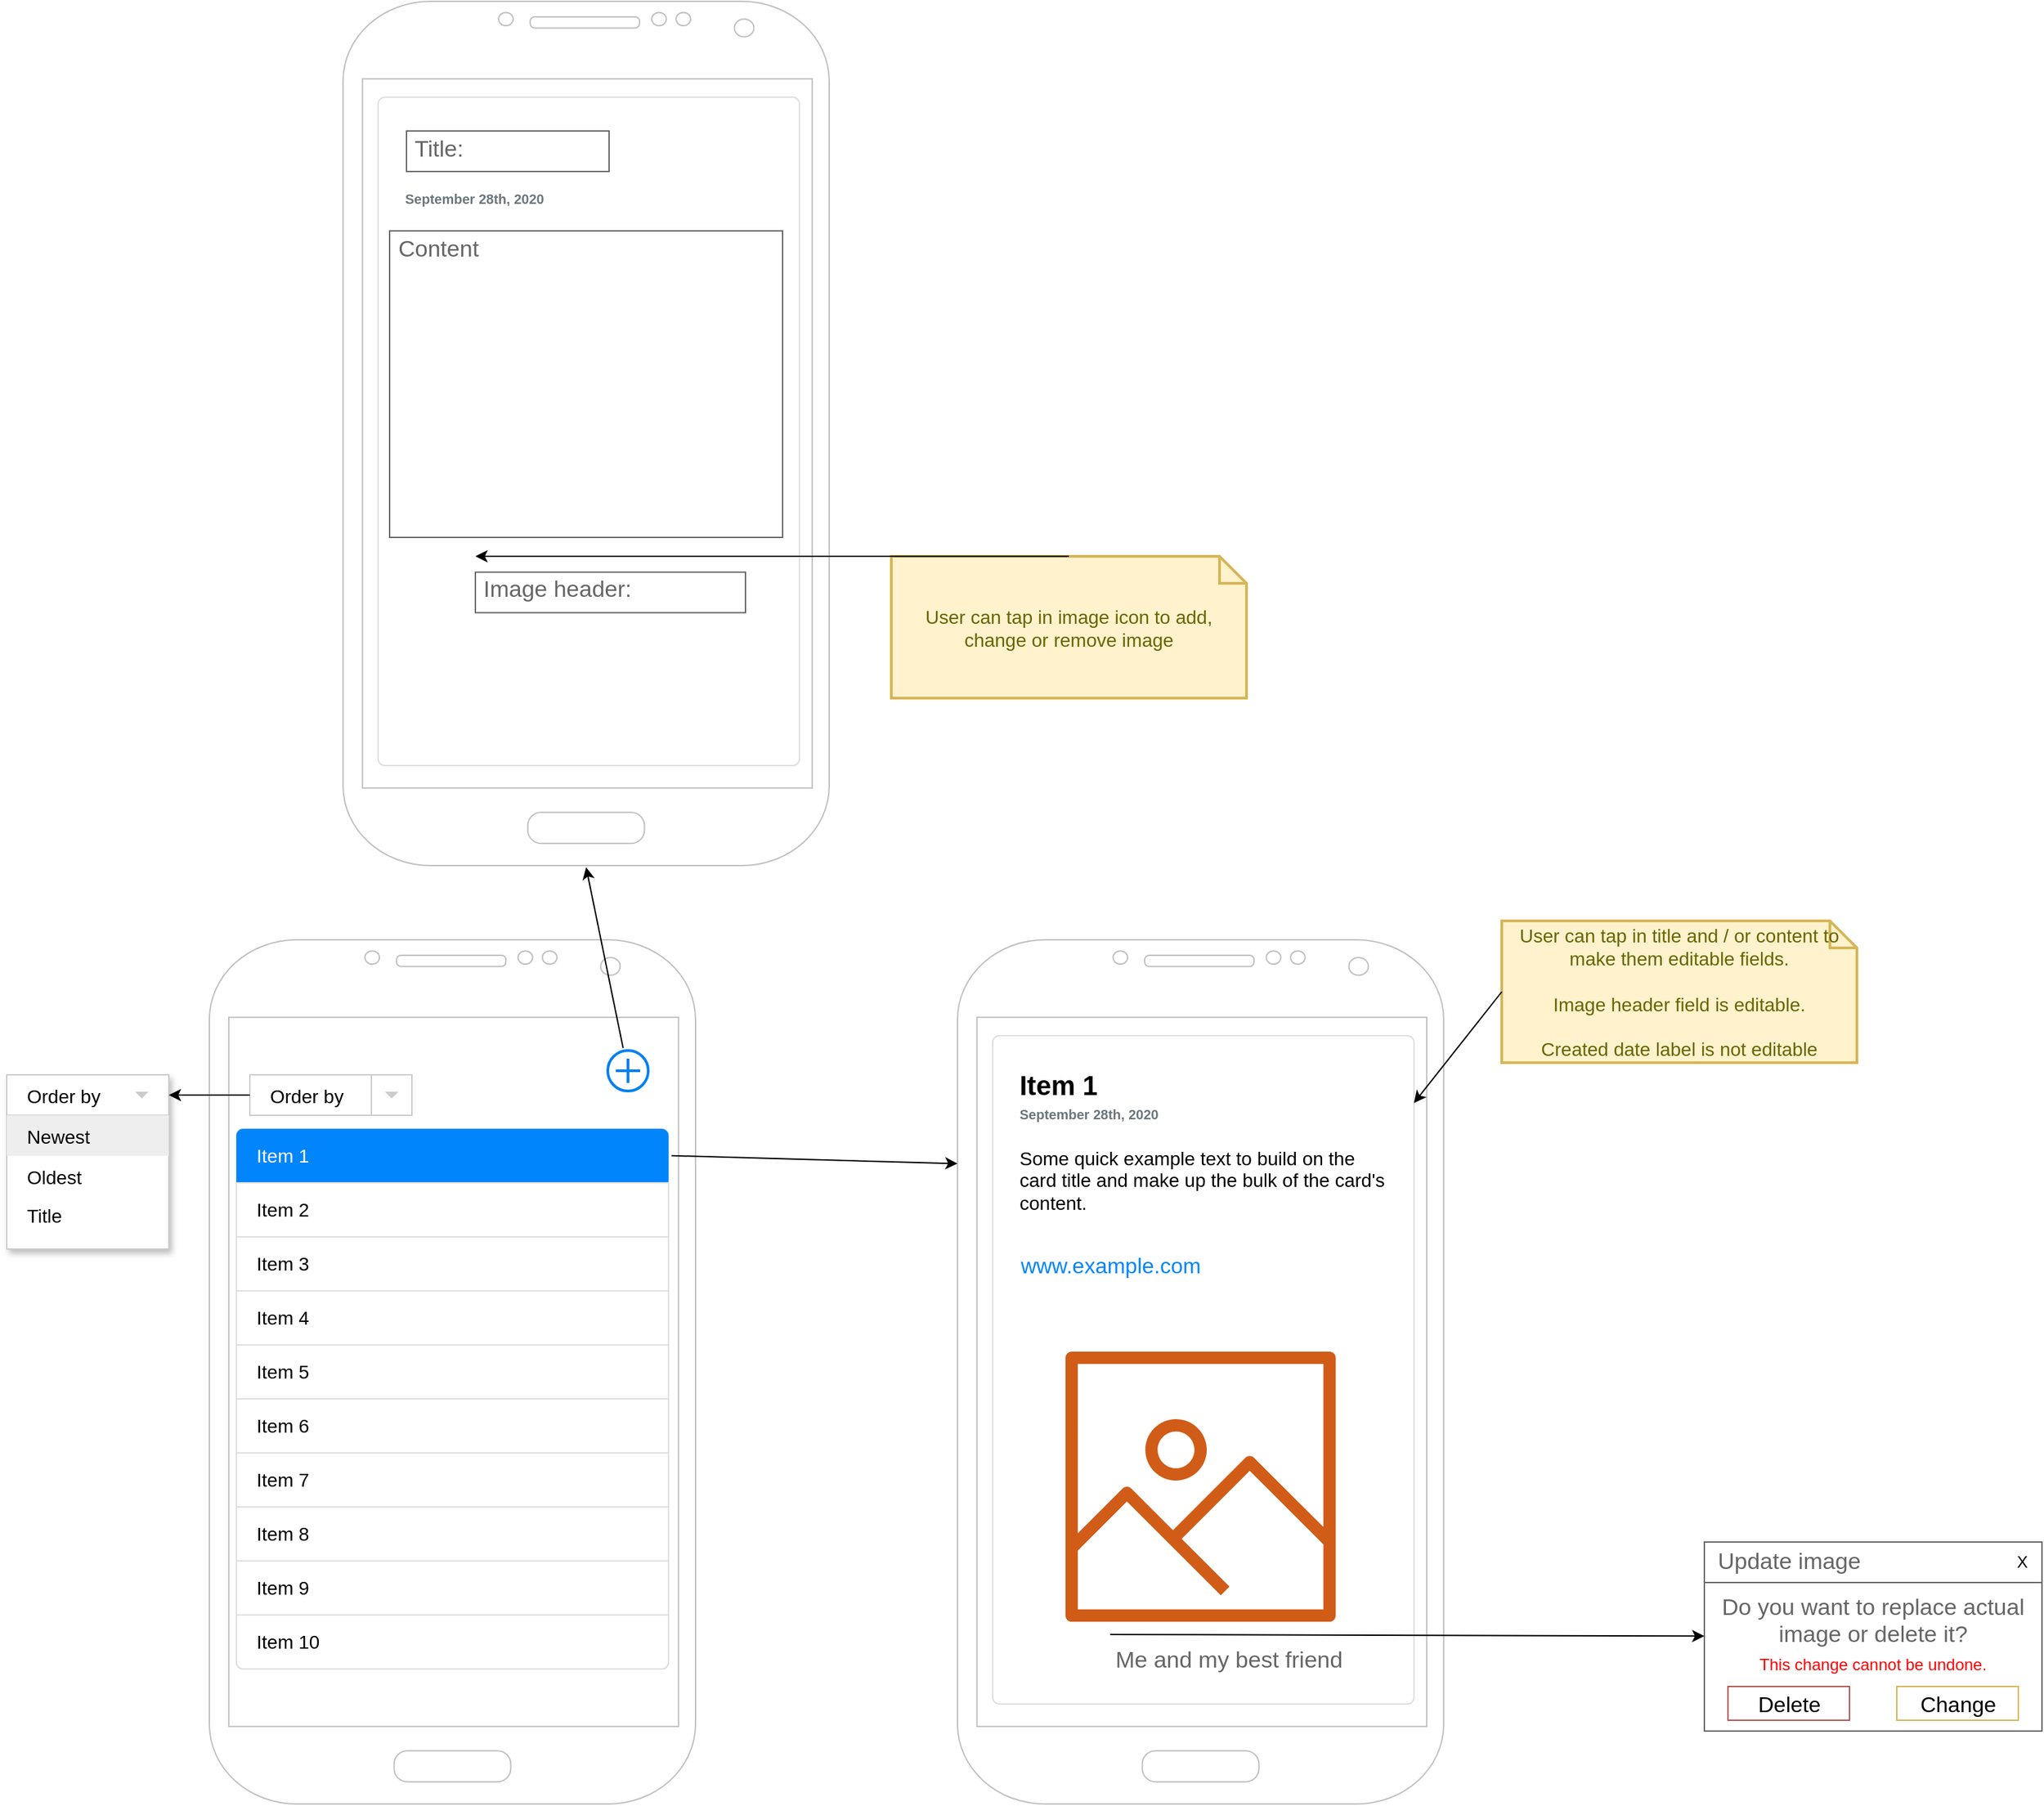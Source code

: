 <mxfile version="13.6.10" type="device"><diagram name="Page-1" id="03018318-947c-dd8e-b7a3-06fadd420f32"><mxGraphModel dx="2138" dy="1430" grid="0" gridSize="10" guides="1" tooltips="1" connect="1" arrows="1" fold="1" page="1" pageScale="1" pageWidth="1100" pageHeight="850" background="#ffffff" math="0" shadow="0"><root><mxCell id="0"/><mxCell id="1" parent="0"/><mxCell id="3rKy2OigLEBBRfB04aIU-45" value="" style="dashed=0;align=center;fontSize=12;shape=rect;fillColor=#ffffff;strokeColor=#cccccc;shadow=1;" parent="1" vertex="1"><mxGeometry x="-80" y="120" width="120" height="129" as="geometry"/></mxCell><mxCell id="3rKy2OigLEBBRfB04aIU-46" value="Order by" style="shape=rect;fontColor=#000000;verticalAlign=middle;spacingLeft=13;fontSize=14;strokeColor=#cccccc;align=left;resizeWidth=1;" parent="3rKy2OigLEBBRfB04aIU-45" vertex="1"><mxGeometry width="120" height="30" relative="1" as="geometry"/></mxCell><mxCell id="3rKy2OigLEBBRfB04aIU-47" value="" style="dashed=0;html=1;shape=mxgraph.gmdl.triangle;fillColor=#cccccc;strokeColor=none;" parent="3rKy2OigLEBBRfB04aIU-46" vertex="1"><mxGeometry x="1" y="0.5" width="10" height="5" relative="1" as="geometry"><mxPoint x="-25" y="-2.5" as="offset"/></mxGeometry></mxCell><mxCell id="3rKy2OigLEBBRfB04aIU-48" value="Newest" style="shape=rect;align=left;fontColor=#000000;verticalAlign=middle;spacingLeft=13;fontSize=14;fillColor=#eeeeee;strokeColor=none;resizeWidth=1;" parent="3rKy2OigLEBBRfB04aIU-45" vertex="1"><mxGeometry width="120" height="30" relative="1" as="geometry"><mxPoint y="30" as="offset"/></mxGeometry></mxCell><mxCell id="3rKy2OigLEBBRfB04aIU-49" value="Oldest" style="text;fontColor=#000000;verticalAlign=middle;spacingLeft=13;fontSize=14;resizeWidth=1;" parent="3rKy2OigLEBBRfB04aIU-45" vertex="1"><mxGeometry width="120" height="30" relative="1" as="geometry"><mxPoint y="60" as="offset"/></mxGeometry></mxCell><mxCell id="2vtUdTvW_eKvJ5Vi7Ns3-2" value="Title" style="text;fontColor=#000000;verticalAlign=middle;spacingLeft=13;fontSize=14;resizeWidth=1;" parent="3rKy2OigLEBBRfB04aIU-45" vertex="1"><mxGeometry y="89.997" width="120" height="26.507" as="geometry"/></mxCell><mxCell id="3rKy2OigLEBBRfB04aIU-120" value="" style="group" parent="1" vertex="1" connectable="0"><mxGeometry x="70" y="20" width="360" height="640" as="geometry"/></mxCell><mxCell id="3rKy2OigLEBBRfB04aIU-1" value="" style="verticalLabelPosition=bottom;verticalAlign=top;html=1;shadow=0;dashed=0;strokeWidth=1;shape=mxgraph.android.phone2;strokeColor=#c0c0c0;" parent="3rKy2OigLEBBRfB04aIU-120" vertex="1"><mxGeometry width="360" height="640" as="geometry"/></mxCell><mxCell id="3rKy2OigLEBBRfB04aIU-12" value="" style="html=1;shadow=0;dashed=0;shape=mxgraph.bootstrap.rrect;rSize=5;strokeColor=#DFDFDF;html=1;whiteSpace=wrap;fillColor=#FFFFFF;fontColor=#000000;" parent="3rKy2OigLEBBRfB04aIU-120" vertex="1"><mxGeometry x="20" y="140" width="320.0" height="400" as="geometry"/></mxCell><mxCell id="3rKy2OigLEBBRfB04aIU-13" value="Item 1" style="html=1;shadow=0;dashed=0;shape=mxgraph.bootstrap.topButton;rSize=5;strokeColor=none;fillColor=#0085FC;fontColor=#ffffff;perimeter=none;whiteSpace=wrap;resizeWidth=1;align=left;spacing=15;fontSize=14;flipH=0;" parent="3rKy2OigLEBBRfB04aIU-12" vertex="1"><mxGeometry width="320.0" height="40" relative="1" as="geometry"/></mxCell><mxCell id="3rKy2OigLEBBRfB04aIU-14" value="Item 2" style="strokeColor=inherit;fillColor=inherit;gradientColor=inherit;fontColor=inherit;html=1;shadow=0;dashed=0;perimeter=none;whiteSpace=wrap;resizeWidth=1;align=left;spacing=15;fontSize=14;" parent="3rKy2OigLEBBRfB04aIU-12" vertex="1"><mxGeometry width="320.0" height="40" relative="1" as="geometry"><mxPoint y="40" as="offset"/></mxGeometry></mxCell><mxCell id="3rKy2OigLEBBRfB04aIU-15" value="Item 3" style="strokeColor=inherit;fillColor=inherit;gradientColor=inherit;fontColor=inherit;html=1;shadow=0;dashed=0;perimeter=none;whiteSpace=wrap;resizeWidth=1;align=left;spacing=15;fontSize=14;" parent="3rKy2OigLEBBRfB04aIU-12" vertex="1"><mxGeometry width="320.0" height="40" relative="1" as="geometry"><mxPoint y="80" as="offset"/></mxGeometry></mxCell><mxCell id="3rKy2OigLEBBRfB04aIU-16" value="Item 10" style="strokeColor=inherit;fillColor=inherit;gradientColor=inherit;fontColor=inherit;html=1;shadow=0;dashed=0;shape=mxgraph.bootstrap.bottomButton;rSize=5;perimeter=none;whiteSpace=wrap;resizeWidth=1;resizeHeight=0;align=left;spacing=15;fontSize=14;" parent="3rKy2OigLEBBRfB04aIU-12" vertex="1"><mxGeometry y="1" width="320.0" height="40" relative="1" as="geometry"><mxPoint y="-40" as="offset"/></mxGeometry></mxCell><mxCell id="3rKy2OigLEBBRfB04aIU-32" value="Item 4" style="strokeColor=inherit;fillColor=inherit;gradientColor=inherit;fontColor=inherit;html=1;shadow=0;dashed=0;perimeter=none;whiteSpace=wrap;resizeWidth=1;align=left;spacing=15;fontSize=14;" parent="3rKy2OigLEBBRfB04aIU-12" vertex="1"><mxGeometry y="120" width="320.0" height="40" as="geometry"/></mxCell><mxCell id="3rKy2OigLEBBRfB04aIU-33" value="Item 5" style="strokeColor=inherit;fillColor=inherit;gradientColor=inherit;fontColor=inherit;html=1;shadow=0;dashed=0;perimeter=none;whiteSpace=wrap;resizeWidth=1;align=left;spacing=15;fontSize=14;" parent="3rKy2OigLEBBRfB04aIU-12" vertex="1"><mxGeometry y="160" width="320.0" height="40" as="geometry"/></mxCell><mxCell id="3rKy2OigLEBBRfB04aIU-34" value="Item 6" style="strokeColor=inherit;fillColor=inherit;gradientColor=inherit;fontColor=inherit;html=1;shadow=0;dashed=0;perimeter=none;whiteSpace=wrap;resizeWidth=1;align=left;spacing=15;fontSize=14;" parent="3rKy2OigLEBBRfB04aIU-12" vertex="1"><mxGeometry y="200" width="320.0" height="40" as="geometry"/></mxCell><mxCell id="3rKy2OigLEBBRfB04aIU-35" value="Item 7" style="strokeColor=inherit;fillColor=inherit;gradientColor=inherit;fontColor=inherit;html=1;shadow=0;dashed=0;perimeter=none;whiteSpace=wrap;resizeWidth=1;align=left;spacing=15;fontSize=14;" parent="3rKy2OigLEBBRfB04aIU-12" vertex="1"><mxGeometry y="240" width="320.0" height="40" as="geometry"/></mxCell><mxCell id="3rKy2OigLEBBRfB04aIU-36" value="Item 8" style="strokeColor=inherit;fillColor=inherit;gradientColor=inherit;fontColor=inherit;html=1;shadow=0;dashed=0;perimeter=none;whiteSpace=wrap;resizeWidth=1;align=left;spacing=15;fontSize=14;" parent="3rKy2OigLEBBRfB04aIU-12" vertex="1"><mxGeometry y="280" width="320.0" height="40" as="geometry"/></mxCell><mxCell id="3rKy2OigLEBBRfB04aIU-37" value="Item 9" style="strokeColor=inherit;fillColor=inherit;gradientColor=inherit;fontColor=inherit;html=1;shadow=0;dashed=0;perimeter=none;whiteSpace=wrap;resizeWidth=1;align=left;spacing=15;fontSize=14;" parent="3rKy2OigLEBBRfB04aIU-12" vertex="1"><mxGeometry y="320" width="320.0" height="40" as="geometry"/></mxCell><mxCell id="3rKy2OigLEBBRfB04aIU-40" value="" style="dashed=0;align=left;fontSize=12;shape=rect;fillColor=#ffffff;strokeColor=#cccccc;" parent="3rKy2OigLEBBRfB04aIU-120" vertex="1"><mxGeometry x="30" y="100" width="120" height="30" as="geometry"/></mxCell><mxCell id="3rKy2OigLEBBRfB04aIU-41" value="Order by" style="text;fontColor=#000000;verticalAlign=middle;spacingLeft=13;fontSize=14;align=left;" parent="3rKy2OigLEBBRfB04aIU-40" vertex="1"><mxGeometry width="120" height="30" as="geometry"/></mxCell><mxCell id="3rKy2OigLEBBRfB04aIU-42" value="" style="shape=rect;fillColor=none;strokeColor=#cccccc;resizeHeight=1;" parent="3rKy2OigLEBBRfB04aIU-40" vertex="1"><mxGeometry x="1" width="30" height="30" relative="1" as="geometry"><mxPoint x="-30" as="offset"/></mxGeometry></mxCell><mxCell id="3rKy2OigLEBBRfB04aIU-43" value="" style="dashed=0;html=1;shape=mxgraph.gmdl.triangle;fillColor=#cccccc;strokeColor=none;" parent="3rKy2OigLEBBRfB04aIU-42" vertex="1"><mxGeometry x="0.5" y="0.5" width="10" height="5" relative="1" as="geometry"><mxPoint x="-5" y="-2.5" as="offset"/></mxGeometry></mxCell><mxCell id="3rKy2OigLEBBRfB04aIU-54" value="" style="html=1;verticalLabelPosition=bottom;align=center;labelBackgroundColor=#ffffff;verticalAlign=top;strokeWidth=2;strokeColor=#0080F0;shadow=0;dashed=0;shape=mxgraph.ios7.icons.add;" parent="3rKy2OigLEBBRfB04aIU-120" vertex="1"><mxGeometry x="295" y="82" width="30" height="30" as="geometry"/></mxCell><mxCell id="3rKy2OigLEBBRfB04aIU-121" value="" style="group" parent="1" vertex="1" connectable="0"><mxGeometry x="624" y="20" width="360" height="640" as="geometry"/></mxCell><mxCell id="3rKy2OigLEBBRfB04aIU-55" value="" style="verticalLabelPosition=bottom;verticalAlign=top;html=1;shadow=0;dashed=0;strokeWidth=1;shape=mxgraph.android.phone2;strokeColor=#c0c0c0;" parent="3rKy2OigLEBBRfB04aIU-121" vertex="1"><mxGeometry width="360" height="640" as="geometry"/></mxCell><mxCell id="3rKy2OigLEBBRfB04aIU-113" value="&lt;b&gt;&lt;font&gt;&lt;span style=&quot;font-size: 20px&quot;&gt;Item 1&lt;/span&gt;&lt;br style=&quot;font-size: 10px&quot;&gt;&lt;font style=&quot;color: rgb(108 , 118 , 125) ; font-size: 10px&quot;&gt;September 28th, 2020&lt;/font&gt;&lt;br&gt;&lt;/font&gt;&lt;/b&gt;&lt;br style=&quot;font-size: 14px&quot;&gt;Some quick example text to build on the card title and make up the bulk of the card's content." style="html=1;shadow=0;dashed=0;shape=mxgraph.bootstrap.rrect;rSize=5;strokeColor=#DFDFDF;html=1;whiteSpace=wrap;fillColor=#ffffff;fontColor=#000000;verticalAlign=top;align=left;spacing=20;fontSize=14;" parent="3rKy2OigLEBBRfB04aIU-121" vertex="1"><mxGeometry x="26" y="71" width="312" height="495" as="geometry"/></mxCell><mxCell id="3rKy2OigLEBBRfB04aIU-117" value="" style="outlineConnect=0;fontColor=#232F3E;gradientColor=none;fillColor=#D05C17;strokeColor=none;dashed=0;verticalLabelPosition=bottom;verticalAlign=top;align=center;html=1;fontSize=12;fontStyle=0;aspect=fixed;pointerEvents=1;shape=mxgraph.aws4.container_registry_image;" parent="3rKy2OigLEBBRfB04aIU-121" vertex="1"><mxGeometry x="80" y="305" width="200" height="200" as="geometry"/></mxCell><mxCell id="3rKy2OigLEBBRfB04aIU-118" value="www.example.com" style="html=1;shadow=0;dashed=0;shape=mxgraph.bootstrap.rrect;rSize=5;strokeColor=none;strokeWidth=1;fillColor=none;fontColor=#0085FC;whiteSpace=wrap;align=center;verticalAlign=middle;spacingLeft=0;fontStyle=0;fontSize=16;spacing=5;" parent="3rKy2OigLEBBRfB04aIU-121" vertex="1"><mxGeometry x="45" y="221" width="137" height="40" as="geometry"/></mxCell><mxCell id="687L8zPM_Ud8XQ7bC5-I-4" value="Me and my best friend" style="strokeWidth=1;shadow=0;dashed=0;align=center;html=1;shape=mxgraph.mockup.text.textBox;fontColor=#666666;align=left;fontSize=17;spacingLeft=4;spacingTop=-3;mainText=;strokeColor=none;" vertex="1" parent="3rKy2OigLEBBRfB04aIU-121"><mxGeometry x="111" y="522.88" width="182.5" height="24.25" as="geometry"/></mxCell><mxCell id="687L8zPM_Ud8XQ7bC5-I-11" value="" style="group" vertex="1" connectable="0" parent="3rKy2OigLEBBRfB04aIU-121"><mxGeometry x="57" y="510" width="56" height="50" as="geometry"/></mxCell><mxCell id="687L8zPM_Ud8XQ7bC5-I-3" value="" style="shape=image;html=1;verticalAlign=top;verticalLabelPosition=bottom;labelBackgroundColor=#ffffff;imageAspect=0;aspect=fixed;image=https://cdn4.iconfinder.com/data/icons/ionicons/512/icon-image-128.png" vertex="1" parent="687L8zPM_Ud8XQ7bC5-I-11"><mxGeometry width="50" height="50" as="geometry"/></mxCell><mxCell id="687L8zPM_Ud8XQ7bC5-I-7" value="" style="shape=image;html=1;verticalAlign=top;verticalLabelPosition=bottom;labelBackgroundColor=#ffffff;imageAspect=0;aspect=fixed;image=https://cdn4.iconfinder.com/data/icons/ios-web-user-interface-multi-circle-flat-vol-4/512/Change_edit_options_pencil_settings_tools_write-128.png" vertex="1" parent="687L8zPM_Ud8XQ7bC5-I-11"><mxGeometry x="38" width="18" height="18" as="geometry"/></mxCell><mxCell id="3rKy2OigLEBBRfB04aIU-119" value="" style="endArrow=classic;html=1;exitX=1.007;exitY=0.497;exitDx=0;exitDy=0;exitPerimeter=0;entryX=0;entryY=0.259;entryDx=0;entryDy=0;entryPerimeter=0;" parent="1" source="3rKy2OigLEBBRfB04aIU-13" target="3rKy2OigLEBBRfB04aIU-55" edge="1"><mxGeometry width="50" height="50" relative="1" as="geometry"><mxPoint x="581" y="373" as="sourcePoint"/><mxPoint x="631" y="323" as="targetPoint"/></mxGeometry></mxCell><mxCell id="3rKy2OigLEBBRfB04aIU-53" value="" style="endArrow=classic;html=1;entryX=1;entryY=0.5;entryDx=0;entryDy=0;exitX=0;exitY=0.5;exitDx=0;exitDy=0;" parent="1" source="3rKy2OigLEBBRfB04aIU-41" target="3rKy2OigLEBBRfB04aIU-46" edge="1"><mxGeometry width="50" height="50" relative="1" as="geometry"><mxPoint x="100" y="135" as="sourcePoint"/><mxPoint x="390" y="200" as="targetPoint"/></mxGeometry></mxCell><mxCell id="JLlYjmh4FuFFRLbA2Wk2-1" value="" style="group" parent="1" vertex="1" connectable="0"><mxGeometry x="169" y="-675" width="360" height="640" as="geometry"/></mxCell><mxCell id="JLlYjmh4FuFFRLbA2Wk2-2" value="" style="verticalLabelPosition=bottom;verticalAlign=top;html=1;shadow=0;dashed=0;strokeWidth=1;shape=mxgraph.android.phone2;strokeColor=#c0c0c0;" parent="JLlYjmh4FuFFRLbA2Wk2-1" vertex="1"><mxGeometry width="360" height="640" as="geometry"/></mxCell><mxCell id="JLlYjmh4FuFFRLbA2Wk2-3" value="&lt;b&gt;&lt;font&gt;&lt;span style=&quot;font-size: 20px&quot;&gt;&lt;br&gt;&lt;/span&gt;&lt;br style=&quot;font-size: 10px&quot;&gt;&lt;font style=&quot;color: rgb(108 , 118 , 125) ; font-size: 10px&quot;&gt;September 28th, 2020&lt;/font&gt;&lt;br&gt;&lt;/font&gt;&lt;/b&gt;&lt;br style=&quot;font-size: 14px&quot;&gt;" style="html=1;shadow=0;dashed=0;shape=mxgraph.bootstrap.rrect;rSize=5;strokeColor=#DFDFDF;html=1;whiteSpace=wrap;fillColor=#ffffff;fontColor=#000000;verticalAlign=top;align=left;spacing=20;fontSize=14;" parent="JLlYjmh4FuFFRLbA2Wk2-1" vertex="1"><mxGeometry x="26" y="71" width="312" height="495" as="geometry"/></mxCell><mxCell id="JLlYjmh4FuFFRLbA2Wk2-7" value="Title:" style="strokeWidth=1;shadow=0;dashed=0;align=center;html=1;shape=mxgraph.mockup.text.textBox;fontColor=#666666;align=left;fontSize=17;spacingLeft=4;spacingTop=-3;strokeColor=#666666;mainText=" parent="JLlYjmh4FuFFRLbA2Wk2-1" vertex="1"><mxGeometry x="47" y="96" width="150" height="30" as="geometry"/></mxCell><mxCell id="JLlYjmh4FuFFRLbA2Wk2-10" value="Content" style="strokeWidth=1;shadow=0;dashed=0;align=left;html=1;shape=mxgraph.mockup.text.textBox;fontColor=#666666;align=left;fontSize=17;spacingLeft=4;spacingTop=-3;strokeColor=#666666;mainText=;verticalAlign=top;" parent="JLlYjmh4FuFFRLbA2Wk2-1" vertex="1"><mxGeometry x="34.5" y="170" width="291" height="227" as="geometry"/></mxCell><mxCell id="JLlYjmh4FuFFRLbA2Wk2-13" value="Image header:" style="strokeWidth=1;shadow=0;dashed=0;align=center;html=1;shape=mxgraph.mockup.text.textBox;fontColor=#666666;align=left;fontSize=17;spacingLeft=4;spacingTop=-3;strokeColor=#666666;mainText=" parent="JLlYjmh4FuFFRLbA2Wk2-1" vertex="1"><mxGeometry x="98" y="422.75" width="200" height="30" as="geometry"/></mxCell><mxCell id="687L8zPM_Ud8XQ7bC5-I-13" value="" style="group" vertex="1" connectable="0" parent="JLlYjmh4FuFFRLbA2Wk2-1"><mxGeometry x="34.5" y="409" width="63.5" height="56" as="geometry"/></mxCell><mxCell id="JLlYjmh4FuFFRLbA2Wk2-12" value="" style="shape=image;html=1;verticalAlign=top;verticalLabelPosition=bottom;labelBackgroundColor=#ffffff;imageAspect=0;aspect=fixed;image=https://cdn4.iconfinder.com/data/icons/ionicons/512/icon-image-128.png" parent="687L8zPM_Ud8XQ7bC5-I-13" vertex="1"><mxGeometry width="56" height="56" as="geometry"/></mxCell><mxCell id="687L8zPM_Ud8XQ7bC5-I-8" value="" style="shape=image;html=1;verticalAlign=top;verticalLabelPosition=bottom;labelBackgroundColor=#ffffff;imageAspect=0;aspect=fixed;image=https://cdn3.iconfinder.com/data/icons/flat-circle-content/512/flat-style-circle-add-2-128.png" vertex="1" parent="687L8zPM_Ud8XQ7bC5-I-13"><mxGeometry x="45.5" y="2" width="18" height="18" as="geometry"/></mxCell><mxCell id="JLlYjmh4FuFFRLbA2Wk2-6" value="" style="endArrow=classic;html=1;entryX=0.5;entryY=1.002;entryDx=0;entryDy=0;entryPerimeter=0;exitX=0.38;exitY=-0.06;exitDx=0;exitDy=0;exitPerimeter=0;" parent="1" source="3rKy2OigLEBBRfB04aIU-54" target="JLlYjmh4FuFFRLbA2Wk2-2" edge="1"><mxGeometry width="50" height="50" relative="1" as="geometry"><mxPoint x="474" y="91" as="sourcePoint"/><mxPoint x="492" y="-5" as="targetPoint"/></mxGeometry></mxCell><mxCell id="687L8zPM_Ud8XQ7bC5-I-1" value="User can tap in title and / or content to make them editable fields.&lt;br&gt;&lt;br&gt;Image header field is editable.&lt;br&gt;&lt;br&gt;Created date label is not editable" style="shape=note;strokeWidth=2;fontSize=14;size=20;whiteSpace=wrap;html=1;fillColor=#fff2cc;strokeColor=#d6b656;fontColor=#666600;" vertex="1" parent="1"><mxGeometry x="1027" y="6" width="263" height="105" as="geometry"/></mxCell><mxCell id="687L8zPM_Ud8XQ7bC5-I-2" value="" style="endArrow=classic;html=1;exitX=0;exitY=0.5;exitDx=0;exitDy=0;exitPerimeter=0;" edge="1" parent="1" source="687L8zPM_Ud8XQ7bC5-I-1" target="3rKy2OigLEBBRfB04aIU-113"><mxGeometry width="50" height="50" relative="1" as="geometry"><mxPoint x="1051" y="230" as="sourcePoint"/><mxPoint x="1101" y="180" as="targetPoint"/></mxGeometry></mxCell><mxCell id="687L8zPM_Ud8XQ7bC5-I-9" value="User can tap in image icon to add, change or remove image" style="shape=note;strokeWidth=2;fontSize=14;size=20;whiteSpace=wrap;html=1;fillColor=#fff2cc;strokeColor=#d6b656;fontColor=#666600;" vertex="1" parent="1"><mxGeometry x="575" y="-264" width="263" height="105" as="geometry"/></mxCell><mxCell id="687L8zPM_Ud8XQ7bC5-I-10" value="" style="endArrow=classic;html=1;exitX=0.5;exitY=0;exitDx=0;exitDy=0;exitPerimeter=0;entryX=1;entryY=0;entryDx=0;entryDy=0;" edge="1" parent="1" source="687L8zPM_Ud8XQ7bC5-I-9" target="687L8zPM_Ud8XQ7bC5-I-8"><mxGeometry width="50" height="50" relative="1" as="geometry"><mxPoint x="1019" y="610" as="sourcePoint"/><mxPoint x="1008" y="666" as="targetPoint"/></mxGeometry></mxCell><mxCell id="687L8zPM_Ud8XQ7bC5-I-24" value="Do you want to replace actual image or delete it?&lt;br&gt;&lt;font color=&quot;#ff0000&quot; style=&quot;font-size: 12px&quot;&gt;This change cannot be undone.&lt;/font&gt;" style="strokeWidth=1;shadow=0;dashed=0;align=center;html=1;shape=mxgraph.mockup.containers.rrect;rSize=0;strokeColor=#666666;fontColor=#666666;fontSize=17;verticalAlign=top;whiteSpace=wrap;fillColor=#ffffff;spacingTop=32;" vertex="1" parent="1"><mxGeometry x="1177" y="466" width="250" height="140" as="geometry"/></mxCell><mxCell id="687L8zPM_Ud8XQ7bC5-I-25" value="Update image" style="strokeWidth=1;shadow=0;dashed=0;align=center;html=1;shape=mxgraph.mockup.containers.rrect;rSize=0;fontSize=17;fontColor=#666666;strokeColor=#666666;align=left;spacingLeft=8;fillColor=none;resizeWidth=1;" vertex="1" parent="687L8zPM_Ud8XQ7bC5-I-24"><mxGeometry width="250" height="30" relative="1" as="geometry"/></mxCell><mxCell id="687L8zPM_Ud8XQ7bC5-I-26" value="X" style="shape=ellipse;resizable=0;fillColor=none;html=1;strokeColor=none;" vertex="1" parent="687L8zPM_Ud8XQ7bC5-I-25"><mxGeometry x="1" y="0.5" width="20" height="20" relative="1" as="geometry"><mxPoint x="-25" y="-10" as="offset"/></mxGeometry></mxCell><mxCell id="687L8zPM_Ud8XQ7bC5-I-27" value="Delete" style="strokeWidth=1;shadow=0;dashed=0;align=center;html=1;shape=mxgraph.mockup.containers.rrect;rSize=0;fontSize=16;strokeColor=#b85450;whiteSpace=wrap;" vertex="1" parent="687L8zPM_Ud8XQ7bC5-I-24"><mxGeometry x="0.25" y="1" width="90" height="25" relative="1" as="geometry"><mxPoint x="-45" y="-33" as="offset"/></mxGeometry></mxCell><mxCell id="687L8zPM_Ud8XQ7bC5-I-28" value="Change" style="strokeWidth=1;shadow=0;dashed=0;align=center;html=1;shape=mxgraph.mockup.containers.rrect;rSize=0;fontSize=16;strokeColor=#d6b656;whiteSpace=wrap;fillColor=none;" vertex="1" parent="687L8zPM_Ud8XQ7bC5-I-24"><mxGeometry x="0.75" y="1" width="90" height="25" relative="1" as="geometry"><mxPoint x="-45" y="-33" as="offset"/></mxGeometry></mxCell><mxCell id="687L8zPM_Ud8XQ7bC5-I-29" value="" style="endArrow=classic;html=1;exitX=1;exitY=0.25;exitDx=0;exitDy=0;" edge="1" parent="1" source="687L8zPM_Ud8XQ7bC5-I-7" target="687L8zPM_Ud8XQ7bC5-I-24"><mxGeometry width="50" height="50" relative="1" as="geometry"><mxPoint x="896" y="563" as="sourcePoint"/><mxPoint x="946" y="513" as="targetPoint"/></mxGeometry></mxCell></root></mxGraphModel></diagram></mxfile>